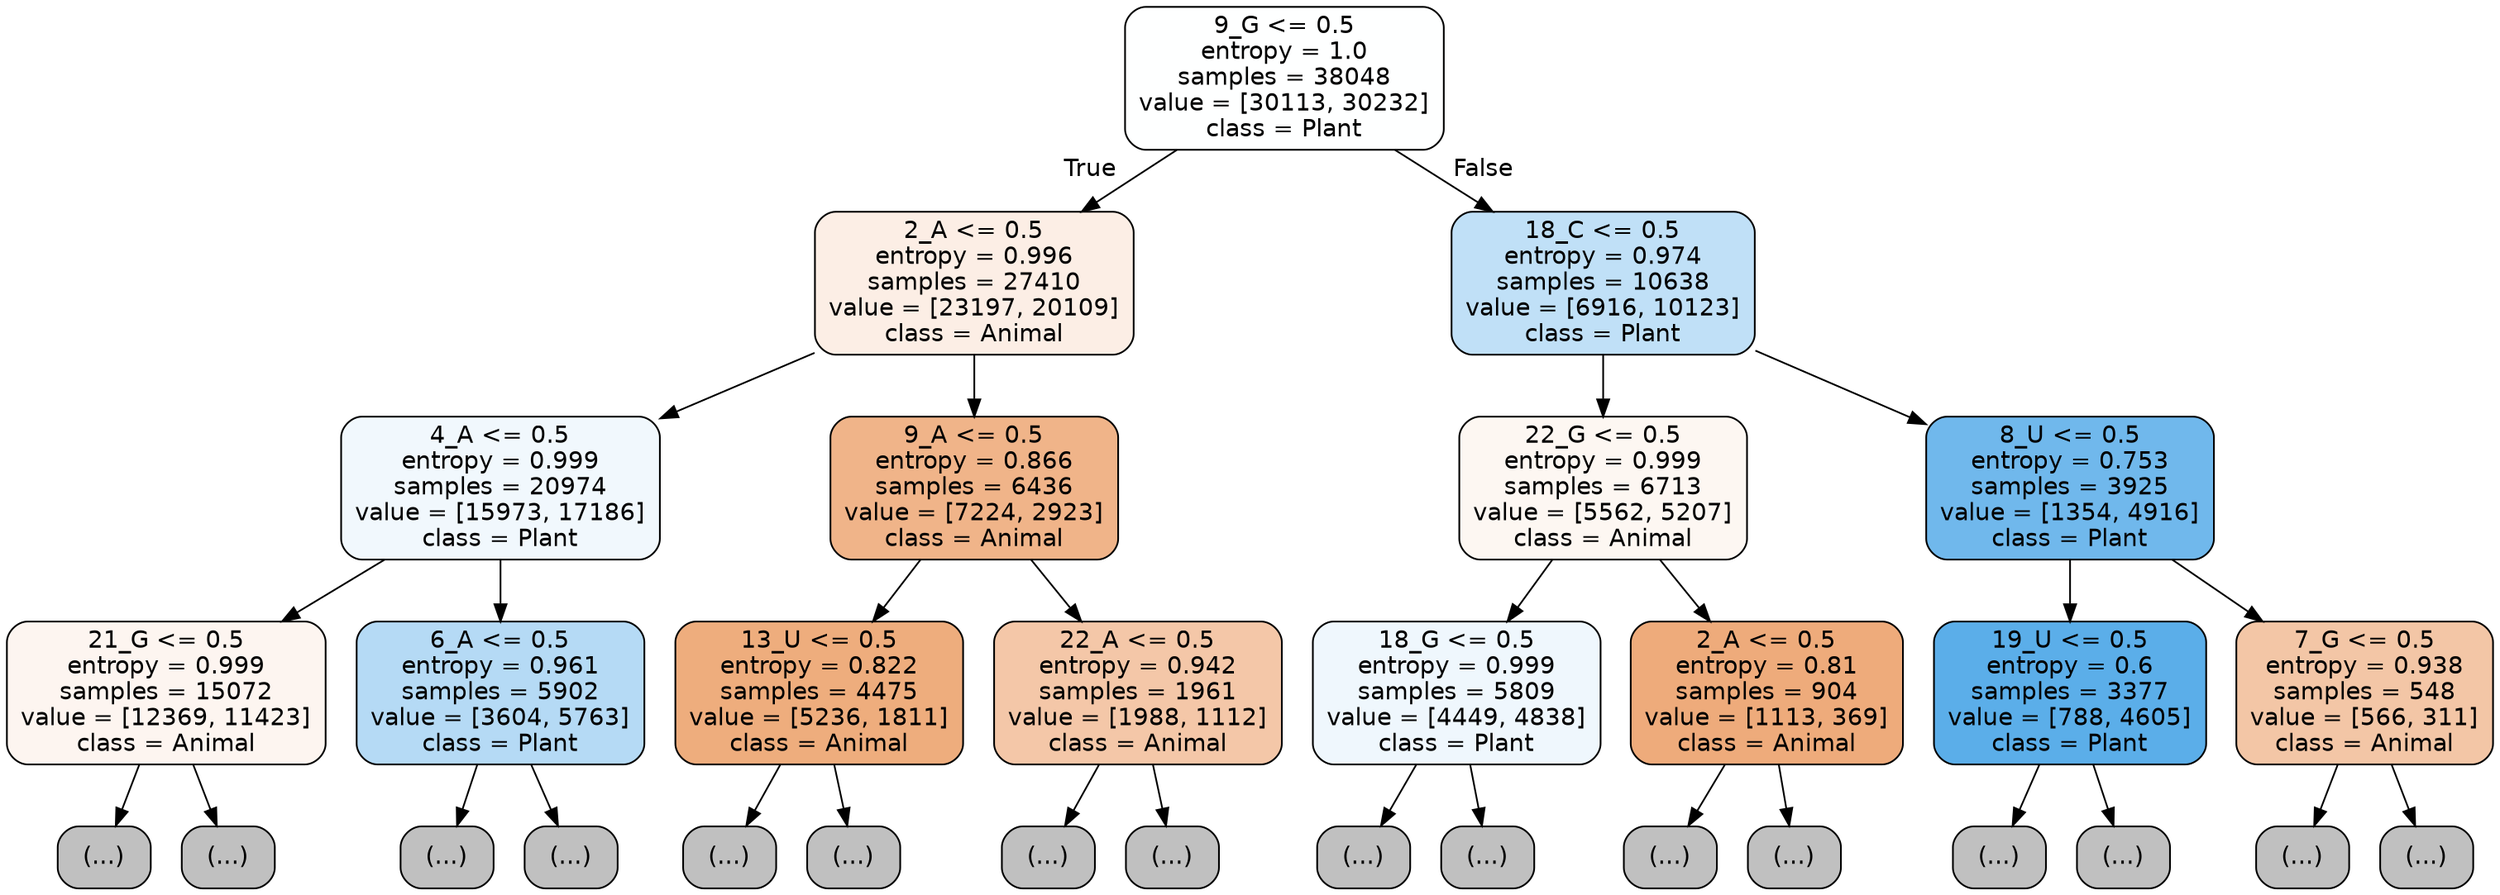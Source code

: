 digraph Tree {
node [shape=box, style="filled, rounded", color="black", fontname="helvetica"] ;
edge [fontname="helvetica"] ;
0 [label="9_G <= 0.5\nentropy = 1.0\nsamples = 38048\nvalue = [30113, 30232]\nclass = Plant", fillcolor="#feffff"] ;
1 [label="2_A <= 0.5\nentropy = 0.996\nsamples = 27410\nvalue = [23197, 20109]\nclass = Animal", fillcolor="#fceee5"] ;
0 -> 1 [labeldistance=2.5, labelangle=45, headlabel="True"] ;
2 [label="4_A <= 0.5\nentropy = 0.999\nsamples = 20974\nvalue = [15973, 17186]\nclass = Plant", fillcolor="#f1f8fd"] ;
1 -> 2 ;
3 [label="21_G <= 0.5\nentropy = 0.999\nsamples = 15072\nvalue = [12369, 11423]\nclass = Animal", fillcolor="#fdf5f0"] ;
2 -> 3 ;
4 [label="(...)", fillcolor="#C0C0C0"] ;
3 -> 4 ;
5619 [label="(...)", fillcolor="#C0C0C0"] ;
3 -> 5619 ;
7306 [label="6_A <= 0.5\nentropy = 0.961\nsamples = 5902\nvalue = [3604, 5763]\nclass = Plant", fillcolor="#b5daf5"] ;
2 -> 7306 ;
7307 [label="(...)", fillcolor="#C0C0C0"] ;
7306 -> 7307 ;
8982 [label="(...)", fillcolor="#C0C0C0"] ;
7306 -> 8982 ;
9513 [label="9_A <= 0.5\nentropy = 0.866\nsamples = 6436\nvalue = [7224, 2923]\nclass = Animal", fillcolor="#f0b489"] ;
1 -> 9513 ;
9514 [label="13_U <= 0.5\nentropy = 0.822\nsamples = 4475\nvalue = [5236, 1811]\nclass = Animal", fillcolor="#eead7d"] ;
9513 -> 9514 ;
9515 [label="(...)", fillcolor="#C0C0C0"] ;
9514 -> 9515 ;
10938 [label="(...)", fillcolor="#C0C0C0"] ;
9514 -> 10938 ;
11535 [label="22_A <= 0.5\nentropy = 0.942\nsamples = 1961\nvalue = [1988, 1112]\nclass = Animal", fillcolor="#f4c7a8"] ;
9513 -> 11535 ;
11536 [label="(...)", fillcolor="#C0C0C0"] ;
11535 -> 11536 ;
12387 [label="(...)", fillcolor="#C0C0C0"] ;
11535 -> 12387 ;
12506 [label="18_C <= 0.5\nentropy = 0.974\nsamples = 10638\nvalue = [6916, 10123]\nclass = Plant", fillcolor="#c0e0f7"] ;
0 -> 12506 [labeldistance=2.5, labelangle=-45, headlabel="False"] ;
12507 [label="22_G <= 0.5\nentropy = 0.999\nsamples = 6713\nvalue = [5562, 5207]\nclass = Animal", fillcolor="#fdf7f2"] ;
12506 -> 12507 ;
12508 [label="18_G <= 0.5\nentropy = 0.999\nsamples = 5809\nvalue = [4449, 4838]\nclass = Plant", fillcolor="#eff7fd"] ;
12507 -> 12508 ;
12509 [label="(...)", fillcolor="#C0C0C0"] ;
12508 -> 12509 ;
14336 [label="(...)", fillcolor="#C0C0C0"] ;
12508 -> 14336 ;
15431 [label="2_A <= 0.5\nentropy = 0.81\nsamples = 904\nvalue = [1113, 369]\nclass = Animal", fillcolor="#eeab7b"] ;
12507 -> 15431 ;
15432 [label="(...)", fillcolor="#C0C0C0"] ;
15431 -> 15432 ;
15755 [label="(...)", fillcolor="#C0C0C0"] ;
15431 -> 15755 ;
15866 [label="8_U <= 0.5\nentropy = 0.753\nsamples = 3925\nvalue = [1354, 4916]\nclass = Plant", fillcolor="#70b8ec"] ;
12506 -> 15866 ;
15867 [label="19_U <= 0.5\nentropy = 0.6\nsamples = 3377\nvalue = [788, 4605]\nclass = Plant", fillcolor="#5baee9"] ;
15866 -> 15867 ;
15868 [label="(...)", fillcolor="#C0C0C0"] ;
15867 -> 15868 ;
16345 [label="(...)", fillcolor="#C0C0C0"] ;
15867 -> 16345 ;
16528 [label="7_G <= 0.5\nentropy = 0.938\nsamples = 548\nvalue = [566, 311]\nclass = Animal", fillcolor="#f3c6a6"] ;
15866 -> 16528 ;
16529 [label="(...)", fillcolor="#C0C0C0"] ;
16528 -> 16529 ;
16784 [label="(...)", fillcolor="#C0C0C0"] ;
16528 -> 16784 ;
}
